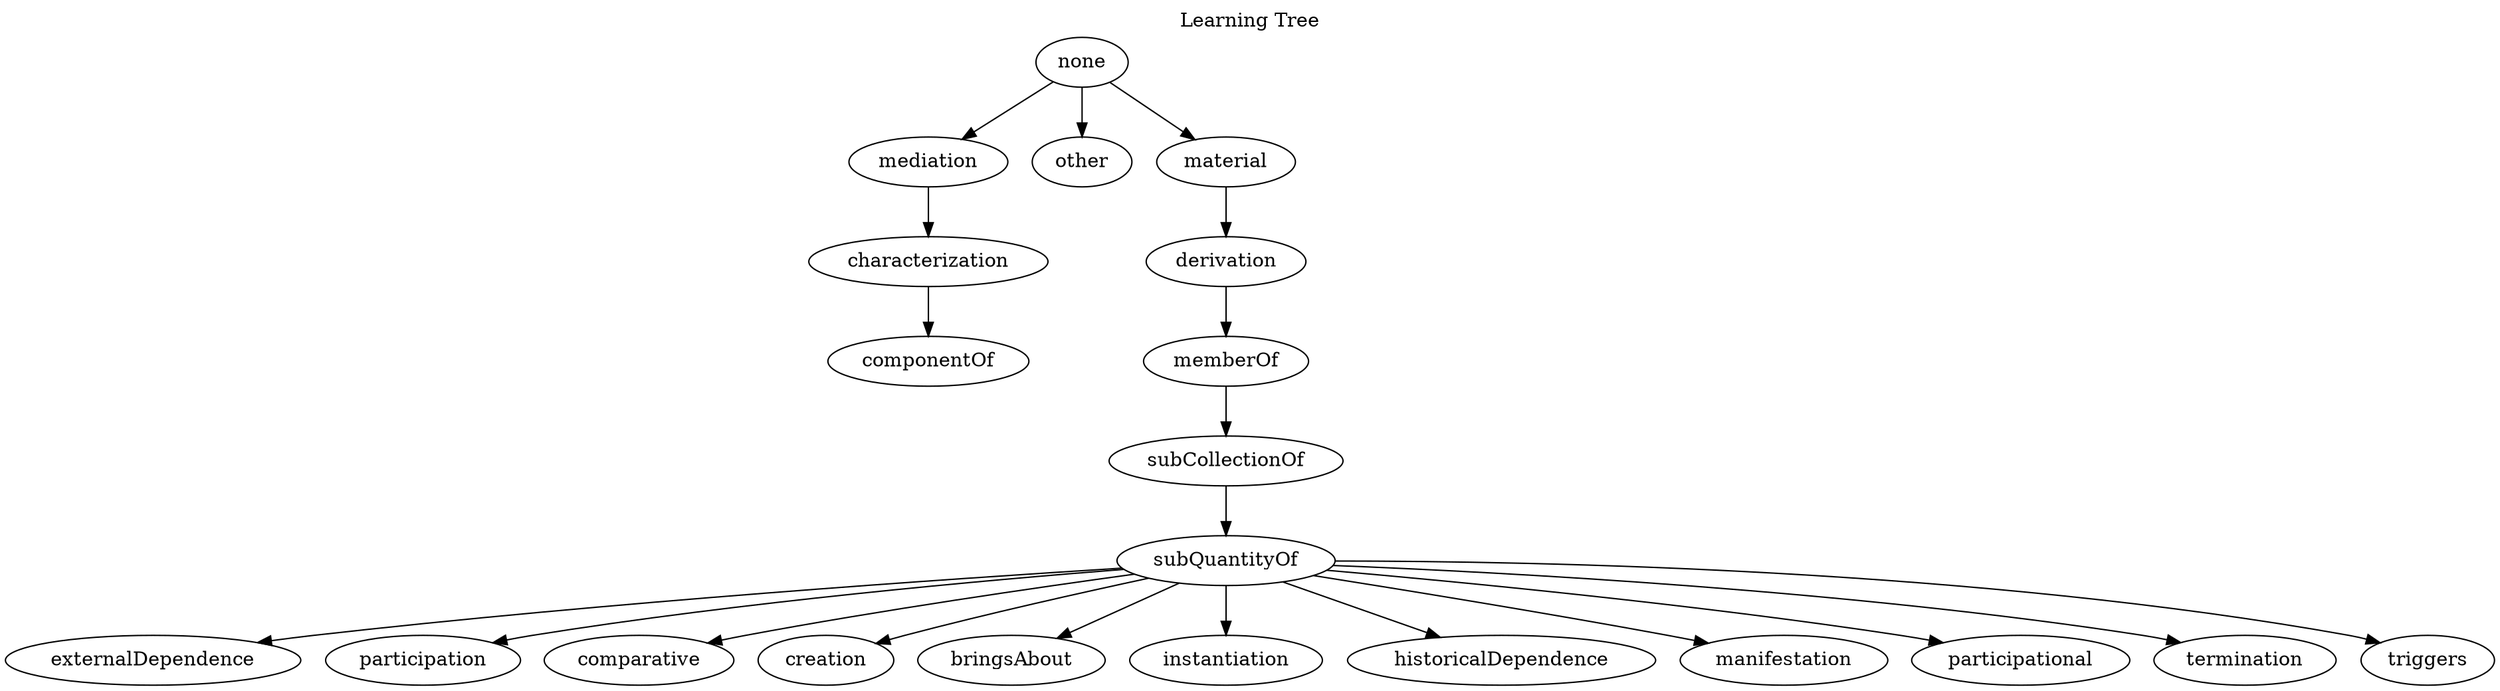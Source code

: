 strict digraph  {
label="Learning Tree";
labelloc=t;
labeljust=c;
none;
mediation;
other;
material;
characterization;
componentOf;
derivation;
memberOf;
subCollectionOf;
subQuantityOf;
externalDependence;
participation;
comparative;
creation;
bringsAbout;
instantiation;
historicalDependence;
manifestation;
participational;
termination;
triggers;
none -> mediation;
none -> other;
none -> material;
mediation -> characterization;
material -> derivation;
characterization -> componentOf;
derivation -> memberOf;
memberOf -> subCollectionOf;
subCollectionOf -> subQuantityOf;
subQuantityOf -> externalDependence;
subQuantityOf -> participation;
subQuantityOf -> comparative;
subQuantityOf -> creation;
subQuantityOf -> bringsAbout;
subQuantityOf -> instantiation;
subQuantityOf -> historicalDependence;
subQuantityOf -> manifestation;
subQuantityOf -> participational;
subQuantityOf -> termination;
subQuantityOf -> triggers;
}
